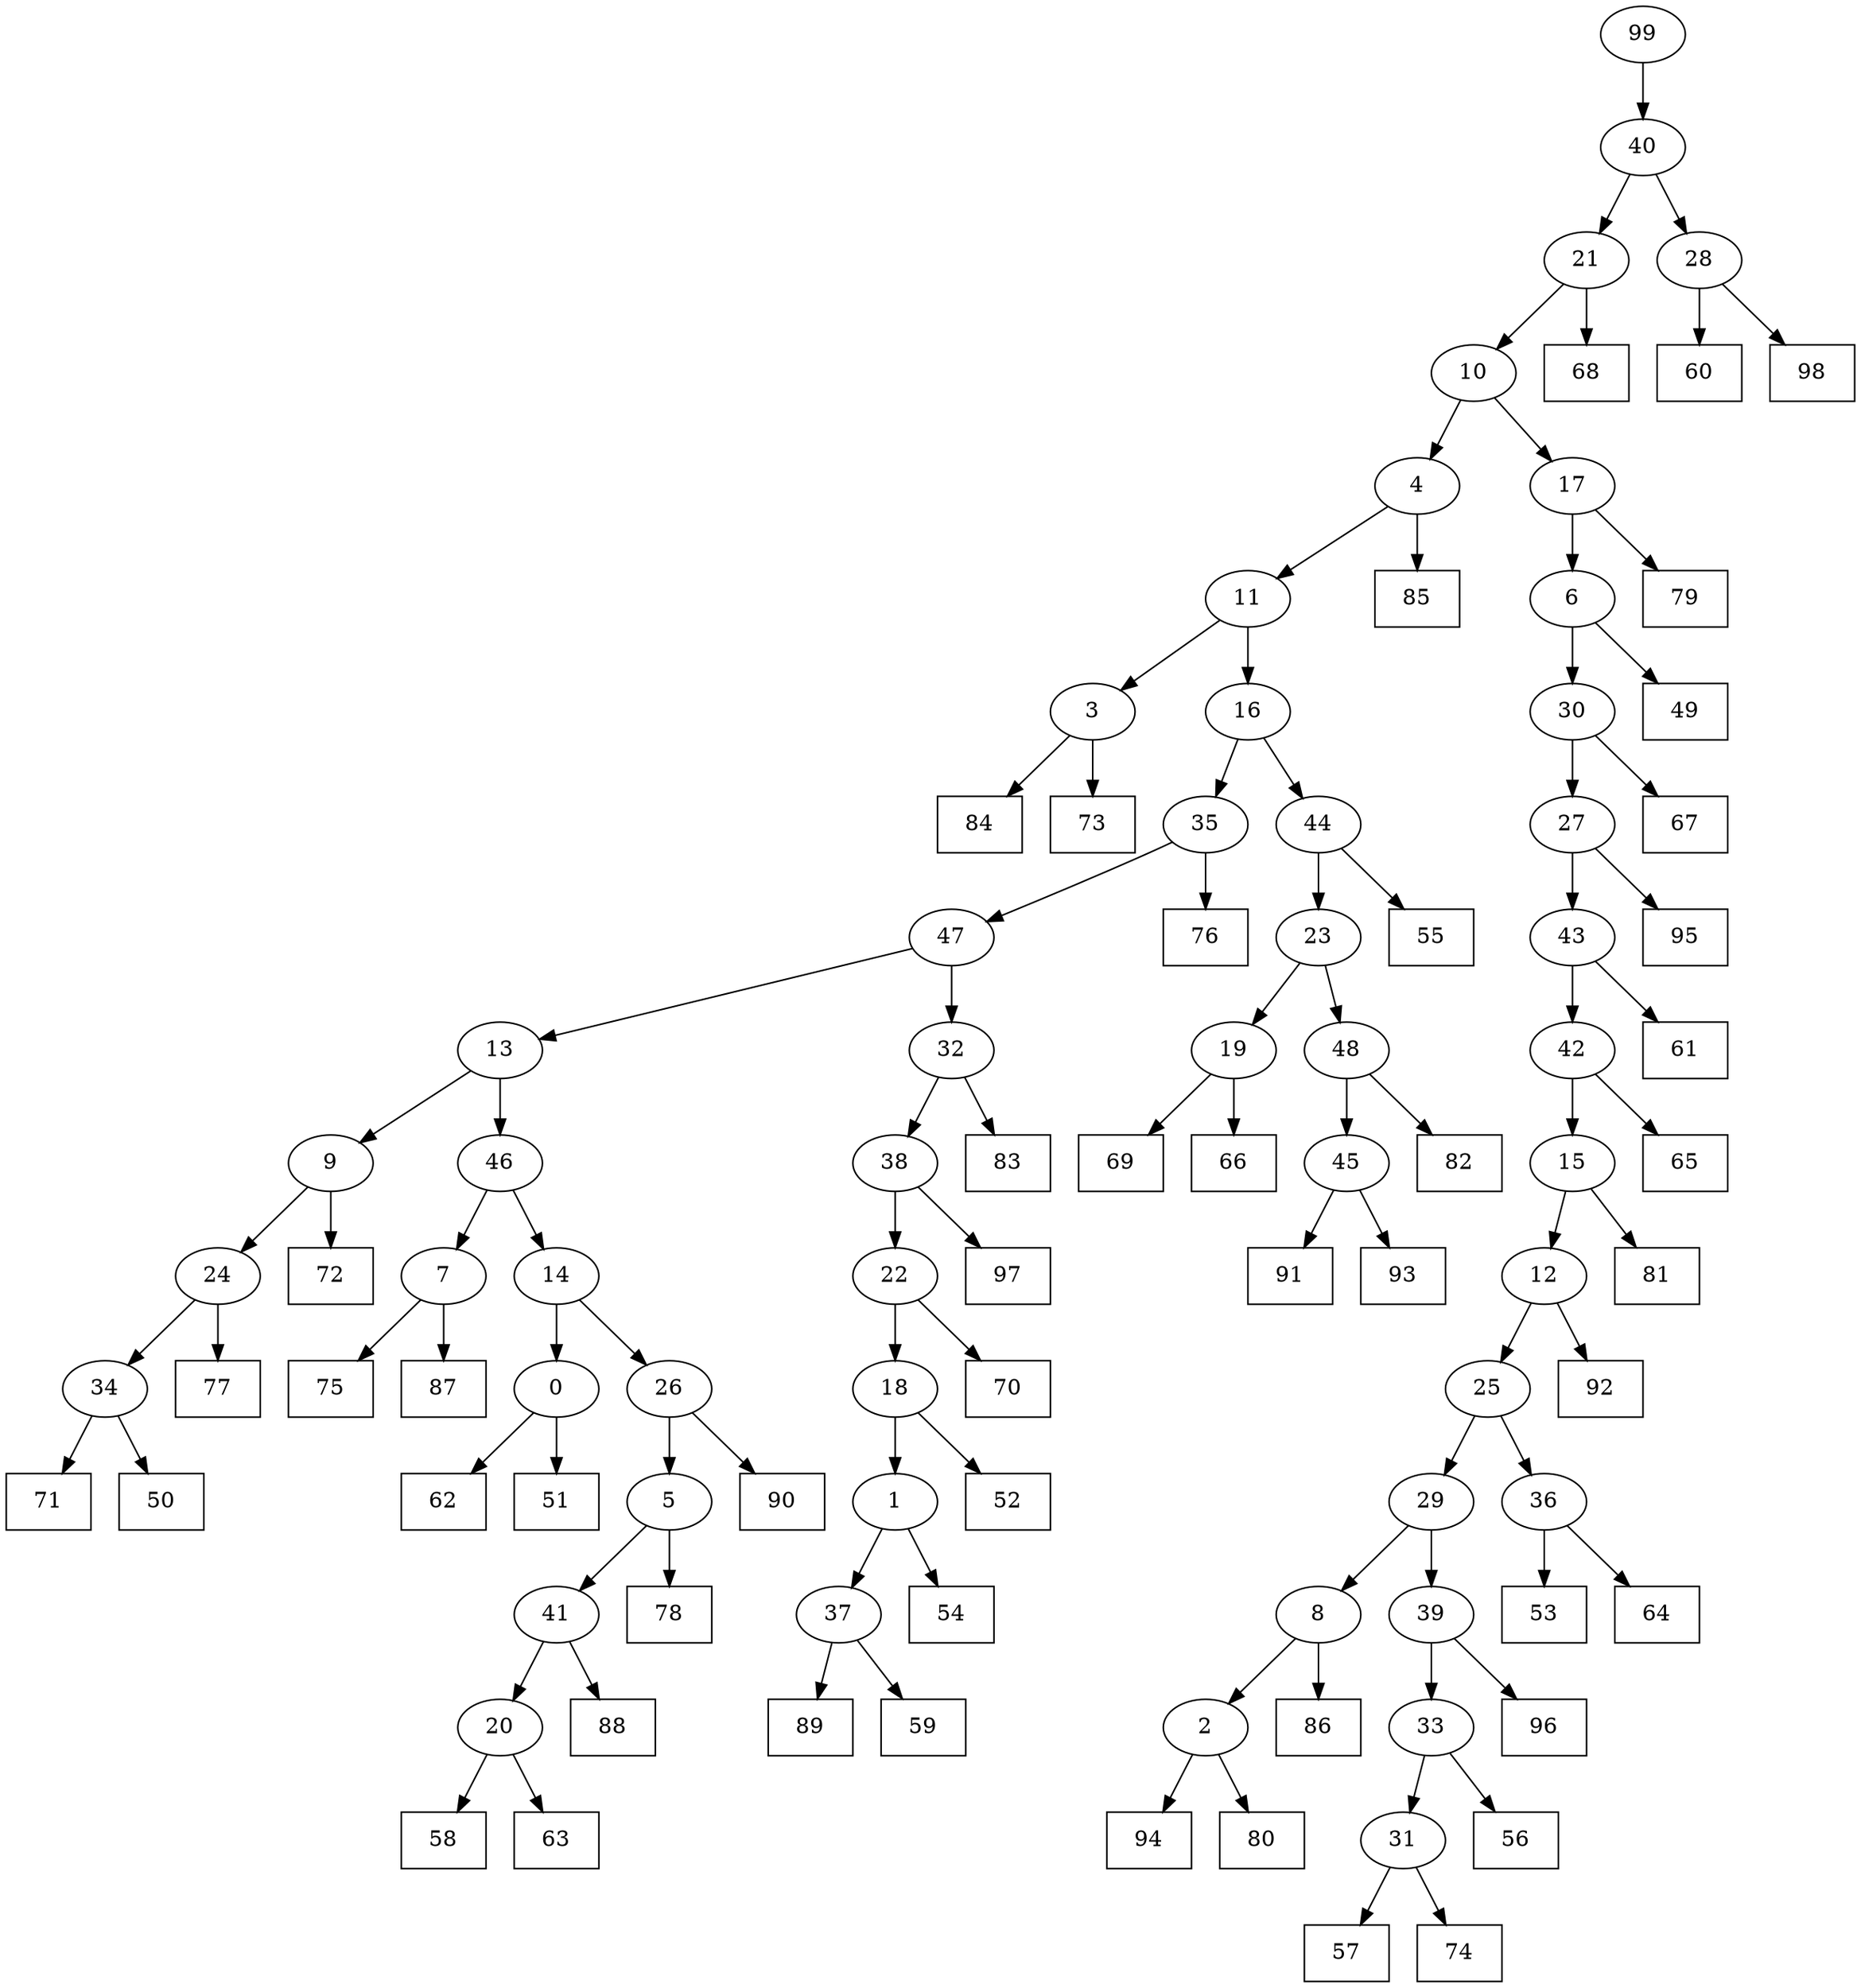 digraph G {
0[label="0"];
1[label="1"];
2[label="2"];
3[label="3"];
4[label="4"];
5[label="5"];
6[label="6"];
7[label="7"];
8[label="8"];
9[label="9"];
10[label="10"];
11[label="11"];
12[label="12"];
13[label="13"];
14[label="14"];
15[label="15"];
16[label="16"];
17[label="17"];
18[label="18"];
19[label="19"];
20[label="20"];
21[label="21"];
22[label="22"];
23[label="23"];
24[label="24"];
25[label="25"];
26[label="26"];
27[label="27"];
28[label="28"];
29[label="29"];
30[label="30"];
31[label="31"];
32[label="32"];
33[label="33"];
34[label="34"];
35[label="35"];
36[label="36"];
37[label="37"];
38[label="38"];
39[label="39"];
40[label="40"];
41[label="41"];
42[label="42"];
43[label="43"];
44[label="44"];
45[label="45"];
46[label="46"];
47[label="47"];
48[label="48"];
49[shape=box,label="53"];
50[shape=box,label="77"];
51[shape=box,label="91"];
52[shape=box,label="55"];
53[shape=box,label="70"];
54[shape=box,label="81"];
55[shape=box,label="65"];
56[shape=box,label="84"];
57[shape=box,label="94"];
58[shape=box,label="97"];
59[shape=box,label="54"];
60[shape=box,label="88"];
61[shape=box,label="79"];
62[shape=box,label="71"];
63[shape=box,label="78"];
64[shape=box,label="62"];
65[shape=box,label="80"];
66[shape=box,label="50"];
67[shape=box,label="75"];
68[shape=box,label="60"];
69[shape=box,label="51"];
70[shape=box,label="61"];
71[shape=box,label="87"];
72[shape=box,label="86"];
73[shape=box,label="67"];
74[shape=box,label="68"];
75[shape=box,label="57"];
76[shape=box,label="69"];
77[shape=box,label="83"];
78[shape=box,label="58"];
79[shape=box,label="73"];
80[shape=box,label="89"];
81[shape=box,label="93"];
82[shape=box,label="59"];
83[shape=box,label="76"];
84[shape=box,label="82"];
85[shape=box,label="52"];
86[shape=box,label="96"];
87[shape=box,label="85"];
88[shape=box,label="92"];
89[shape=box,label="74"];
90[shape=box,label="49"];
91[shape=box,label="72"];
92[shape=box,label="63"];
93[shape=box,label="90"];
94[shape=box,label="56"];
95[shape=box,label="98"];
96[shape=box,label="66"];
97[shape=box,label="64"];
98[shape=box,label="95"];
99[label="99"];
7->71 ;
12->88 ;
15->54 ;
0->64 ;
19->96 ;
44->52 ;
5->63 ;
34->66 ;
19->76 ;
48->84 ;
31->75 ;
39->86 ;
35->47 ;
16->35 ;
9->24 ;
27->98 ;
47->13 ;
42->55 ;
36->97 ;
21->74 ;
48->45 ;
45->81 ;
37->80 ;
24->34 ;
34->62 ;
3->56 ;
26->5 ;
9->91 ;
26->93 ;
41->60 ;
4->11 ;
3->79 ;
11->3 ;
30->73 ;
14->26 ;
10->4 ;
4->87 ;
37->82 ;
22->18 ;
23->48 ;
38->22 ;
47->32 ;
32->38 ;
11->16 ;
16->44 ;
21->10 ;
10->17 ;
20->78 ;
6->30 ;
30->27 ;
28->95 ;
32->77 ;
44->23 ;
23->19 ;
2->65 ;
13->46 ;
46->14 ;
5->41 ;
29->8 ;
33->31 ;
31->89 ;
35->83 ;
25->29 ;
29->39 ;
39->33 ;
33->94 ;
18->85 ;
99->40 ;
40->21 ;
17->61 ;
43->42 ;
42->15 ;
45->51 ;
2->57 ;
8->72 ;
22->53 ;
14->0 ;
0->69 ;
17->6 ;
15->12 ;
12->25 ;
1->37 ;
13->9 ;
46->7 ;
7->67 ;
18->1 ;
1->59 ;
38->58 ;
28->68 ;
24->50 ;
25->36 ;
36->49 ;
6->90 ;
8->2 ;
41->20 ;
20->92 ;
40->28 ;
27->43 ;
43->70 ;
}
